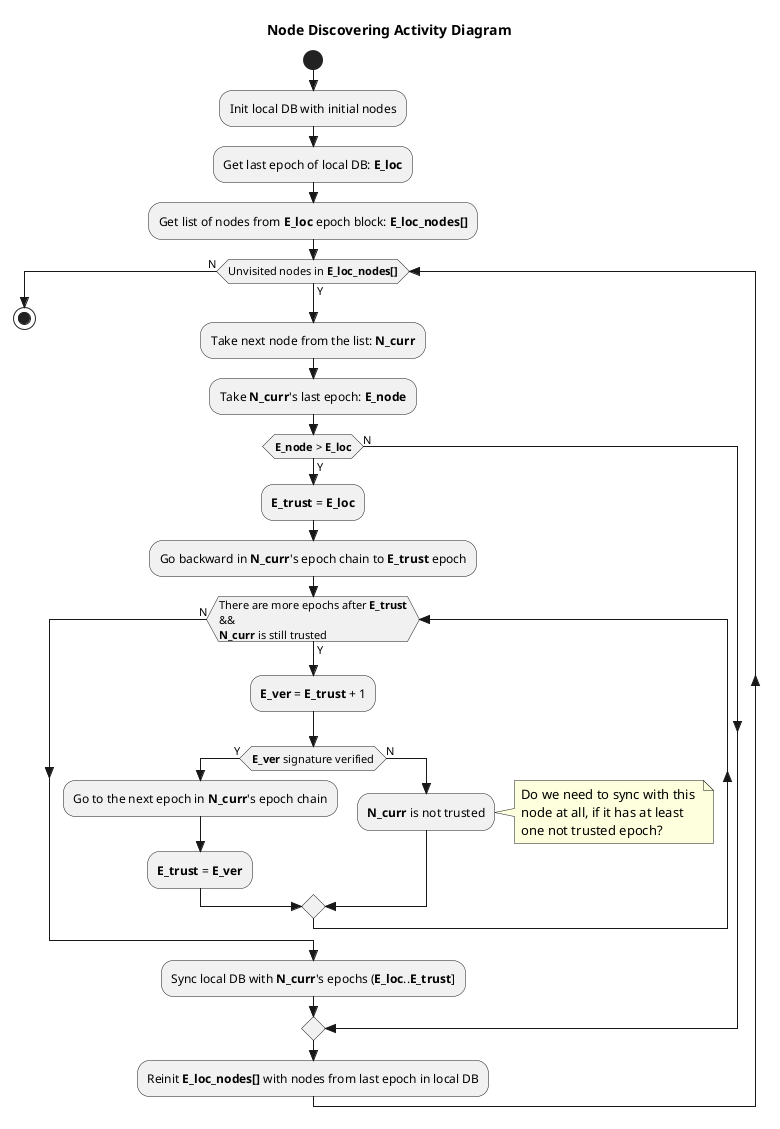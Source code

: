 @startuml Node Discovering Activity

skinparam Style strictuml
skinparam SequenceMessageAlign center
title Node Discovering Activity Diagram

start

:Init local DB with initial nodes;
:Get last epoch of local DB: **E_loc**;
:Get list of nodes from **E_loc** epoch block: **E_loc_nodes[]**;

while (Unvisited nodes in **E_loc_nodes[]**) is (Y)
    :Take next node from the list: **N_curr**;
    :Take **N_curr**'s last epoch: **E_node**;

    if (**E_node** > **E_loc**) then (Y)
        :**E_trust** = **E_loc**;
        :Go backward in **N_curr**'s epoch chain to **E_trust** epoch;
        while (There are more epochs after **E_trust**\n&&\n**N_curr** is still trusted) is (Y)
            :**E_ver** = **E_trust** + 1;
            if (**E_ver** signature verified) then (Y)
                :Go to the next epoch in **N_curr**'s epoch chain;
                :**E_trust** = **E_ver**;
            else (N)
                :**N_curr** is not trusted;
                note right
                    Do we need to sync with this 
                    node at all, if it has at least 
                    one not trusted epoch?
                end note
            endif
        endwhile (N)
            :Sync local DB with **N_curr**'s epochs (**E_loc**..**E_trust**];
    else (N)
    endif

    :Reinit **E_loc_nodes[]** with nodes from last epoch in local DB;

endwhile (N)
    stop

stop

@enduml